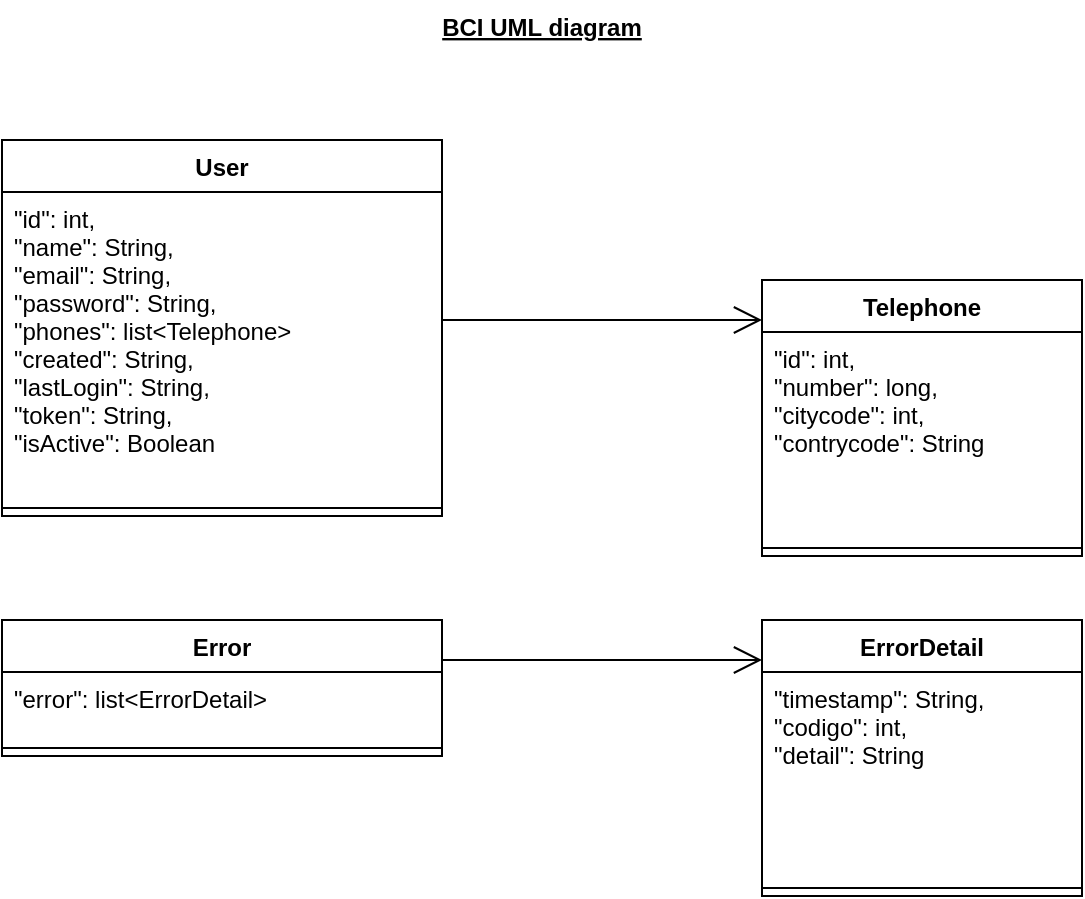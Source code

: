 <mxfile version="20.2.6" type="device"><diagram id="9dsOVlxsxZor_qW1-THF" name="Page-1"><mxGraphModel dx="1203" dy="720" grid="1" gridSize="10" guides="1" tooltips="1" connect="1" arrows="1" fold="1" page="1" pageScale="1" pageWidth="850" pageHeight="1100" math="0" shadow="0"><root><mxCell id="0"/><mxCell id="1" parent="0"/><mxCell id="UrqScEMO628FaFYX1GVh-5" value="User" style="swimlane;fontStyle=1;align=center;verticalAlign=top;childLayout=stackLayout;horizontal=1;startSize=26;horizontalStack=0;resizeParent=1;resizeParentMax=0;resizeLast=0;collapsible=1;marginBottom=0;" vertex="1" parent="1"><mxGeometry x="170" y="70" width="220" height="188" as="geometry"/></mxCell><mxCell id="UrqScEMO628FaFYX1GVh-6" value="&quot;id&quot;: int,&#10;&quot;name&quot;: String,&#10;&quot;email&quot;: String,&#10;&quot;password&quot;: String,&#10;&quot;phones&quot;: list&lt;Telephone&gt;&#10;&quot;created&quot;: String,&#10;&quot;lastLogin&quot;: String,&#10;&quot;token&quot;: String,&#10;&quot;isActive&quot;: Boolean&#10;" style="text;strokeColor=none;fillColor=none;align=left;verticalAlign=top;spacingLeft=4;spacingRight=4;overflow=hidden;rotatable=0;points=[[0,0.5],[1,0.5]];portConstraint=eastwest;" vertex="1" parent="UrqScEMO628FaFYX1GVh-5"><mxGeometry y="26" width="220" height="154" as="geometry"/></mxCell><mxCell id="UrqScEMO628FaFYX1GVh-7" value="" style="line;strokeWidth=1;fillColor=none;align=left;verticalAlign=middle;spacingTop=-1;spacingLeft=3;spacingRight=3;rotatable=0;labelPosition=right;points=[];portConstraint=eastwest;" vertex="1" parent="UrqScEMO628FaFYX1GVh-5"><mxGeometry y="180" width="220" height="8" as="geometry"/></mxCell><mxCell id="UrqScEMO628FaFYX1GVh-9" value="Telephone" style="swimlane;fontStyle=1;align=center;verticalAlign=top;childLayout=stackLayout;horizontal=1;startSize=26;horizontalStack=0;resizeParent=1;resizeParentMax=0;resizeLast=0;collapsible=1;marginBottom=0;" vertex="1" parent="1"><mxGeometry x="550" y="140" width="160" height="138" as="geometry"/></mxCell><mxCell id="UrqScEMO628FaFYX1GVh-10" value="&quot;id&quot;: int,&#10;&quot;number&quot;: long,&#10;&quot;citycode&quot;: int,&#10;&quot;contrycode&quot;: String " style="text;strokeColor=none;fillColor=none;align=left;verticalAlign=top;spacingLeft=4;spacingRight=4;overflow=hidden;rotatable=0;points=[[0,0.5],[1,0.5]];portConstraint=eastwest;" vertex="1" parent="UrqScEMO628FaFYX1GVh-9"><mxGeometry y="26" width="160" height="104" as="geometry"/></mxCell><mxCell id="UrqScEMO628FaFYX1GVh-11" value="" style="line;strokeWidth=1;fillColor=none;align=left;verticalAlign=middle;spacingTop=-1;spacingLeft=3;spacingRight=3;rotatable=0;labelPosition=right;points=[];portConstraint=eastwest;" vertex="1" parent="UrqScEMO628FaFYX1GVh-9"><mxGeometry y="130" width="160" height="8" as="geometry"/></mxCell><mxCell id="UrqScEMO628FaFYX1GVh-14" value="" style="endArrow=open;endFill=1;endSize=12;html=1;rounded=0;" edge="1" parent="1"><mxGeometry width="160" relative="1" as="geometry"><mxPoint x="390" y="160" as="sourcePoint"/><mxPoint x="550" y="160" as="targetPoint"/></mxGeometry></mxCell><mxCell id="UrqScEMO628FaFYX1GVh-15" value="Error" style="swimlane;fontStyle=1;align=center;verticalAlign=top;childLayout=stackLayout;horizontal=1;startSize=26;horizontalStack=0;resizeParent=1;resizeParentMax=0;resizeLast=0;collapsible=1;marginBottom=0;" vertex="1" parent="1"><mxGeometry x="170" y="310" width="220" height="68" as="geometry"/></mxCell><mxCell id="UrqScEMO628FaFYX1GVh-16" value="&quot;error&quot;: list&lt;ErrorDetail&gt;&#10;" style="text;strokeColor=none;fillColor=none;align=left;verticalAlign=top;spacingLeft=4;spacingRight=4;overflow=hidden;rotatable=0;points=[[0,0.5],[1,0.5]];portConstraint=eastwest;" vertex="1" parent="UrqScEMO628FaFYX1GVh-15"><mxGeometry y="26" width="220" height="34" as="geometry"/></mxCell><mxCell id="UrqScEMO628FaFYX1GVh-17" value="" style="line;strokeWidth=1;fillColor=none;align=left;verticalAlign=middle;spacingTop=-1;spacingLeft=3;spacingRight=3;rotatable=0;labelPosition=right;points=[];portConstraint=eastwest;" vertex="1" parent="UrqScEMO628FaFYX1GVh-15"><mxGeometry y="60" width="220" height="8" as="geometry"/></mxCell><mxCell id="UrqScEMO628FaFYX1GVh-18" value="ErrorDetail" style="swimlane;fontStyle=1;align=center;verticalAlign=top;childLayout=stackLayout;horizontal=1;startSize=26;horizontalStack=0;resizeParent=1;resizeParentMax=0;resizeLast=0;collapsible=1;marginBottom=0;" vertex="1" parent="1"><mxGeometry x="550" y="310" width="160" height="138" as="geometry"/></mxCell><mxCell id="UrqScEMO628FaFYX1GVh-19" value="&quot;timestamp&quot;: String,&#10;&quot;codigo&quot;: int,&#10;&quot;detail&quot;: String " style="text;strokeColor=none;fillColor=none;align=left;verticalAlign=top;spacingLeft=4;spacingRight=4;overflow=hidden;rotatable=0;points=[[0,0.5],[1,0.5]];portConstraint=eastwest;" vertex="1" parent="UrqScEMO628FaFYX1GVh-18"><mxGeometry y="26" width="160" height="104" as="geometry"/></mxCell><mxCell id="UrqScEMO628FaFYX1GVh-20" value="" style="line;strokeWidth=1;fillColor=none;align=left;verticalAlign=middle;spacingTop=-1;spacingLeft=3;spacingRight=3;rotatable=0;labelPosition=right;points=[];portConstraint=eastwest;" vertex="1" parent="UrqScEMO628FaFYX1GVh-18"><mxGeometry y="130" width="160" height="8" as="geometry"/></mxCell><mxCell id="UrqScEMO628FaFYX1GVh-21" value="" style="endArrow=open;endFill=1;endSize=12;html=1;rounded=0;" edge="1" parent="1"><mxGeometry width="160" relative="1" as="geometry"><mxPoint x="390" y="330" as="sourcePoint"/><mxPoint x="550" y="330" as="targetPoint"/></mxGeometry></mxCell><mxCell id="UrqScEMO628FaFYX1GVh-22" value="BCI UML diagram" style="text;align=center;fontStyle=5;verticalAlign=middle;spacingLeft=3;spacingRight=3;strokeColor=none;rotatable=0;points=[[0,0.5],[1,0.5]];portConstraint=eastwest;" vertex="1" parent="1"><mxGeometry x="280" width="320" height="26" as="geometry"/></mxCell></root></mxGraphModel></diagram></mxfile>